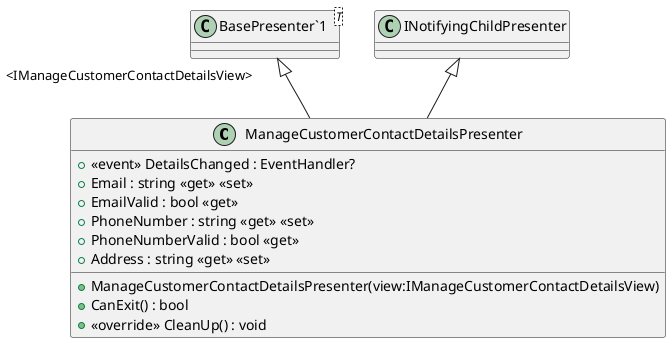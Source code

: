 @startuml
class ManageCustomerContactDetailsPresenter {
    +  <<event>> DetailsChanged : EventHandler? 
    + ManageCustomerContactDetailsPresenter(view:IManageCustomerContactDetailsView)
    + Email : string <<get>> <<set>>
    + EmailValid : bool <<get>>
    + PhoneNumber : string <<get>> <<set>>
    + PhoneNumberValid : bool <<get>>
    + Address : string <<get>> <<set>>
    + CanExit() : bool
    + <<override>> CleanUp() : void
}
class "BasePresenter`1"<T> {
}
"BasePresenter`1" "<IManageCustomerContactDetailsView>" <|-- ManageCustomerContactDetailsPresenter
INotifyingChildPresenter <|-- ManageCustomerContactDetailsPresenter
@enduml

